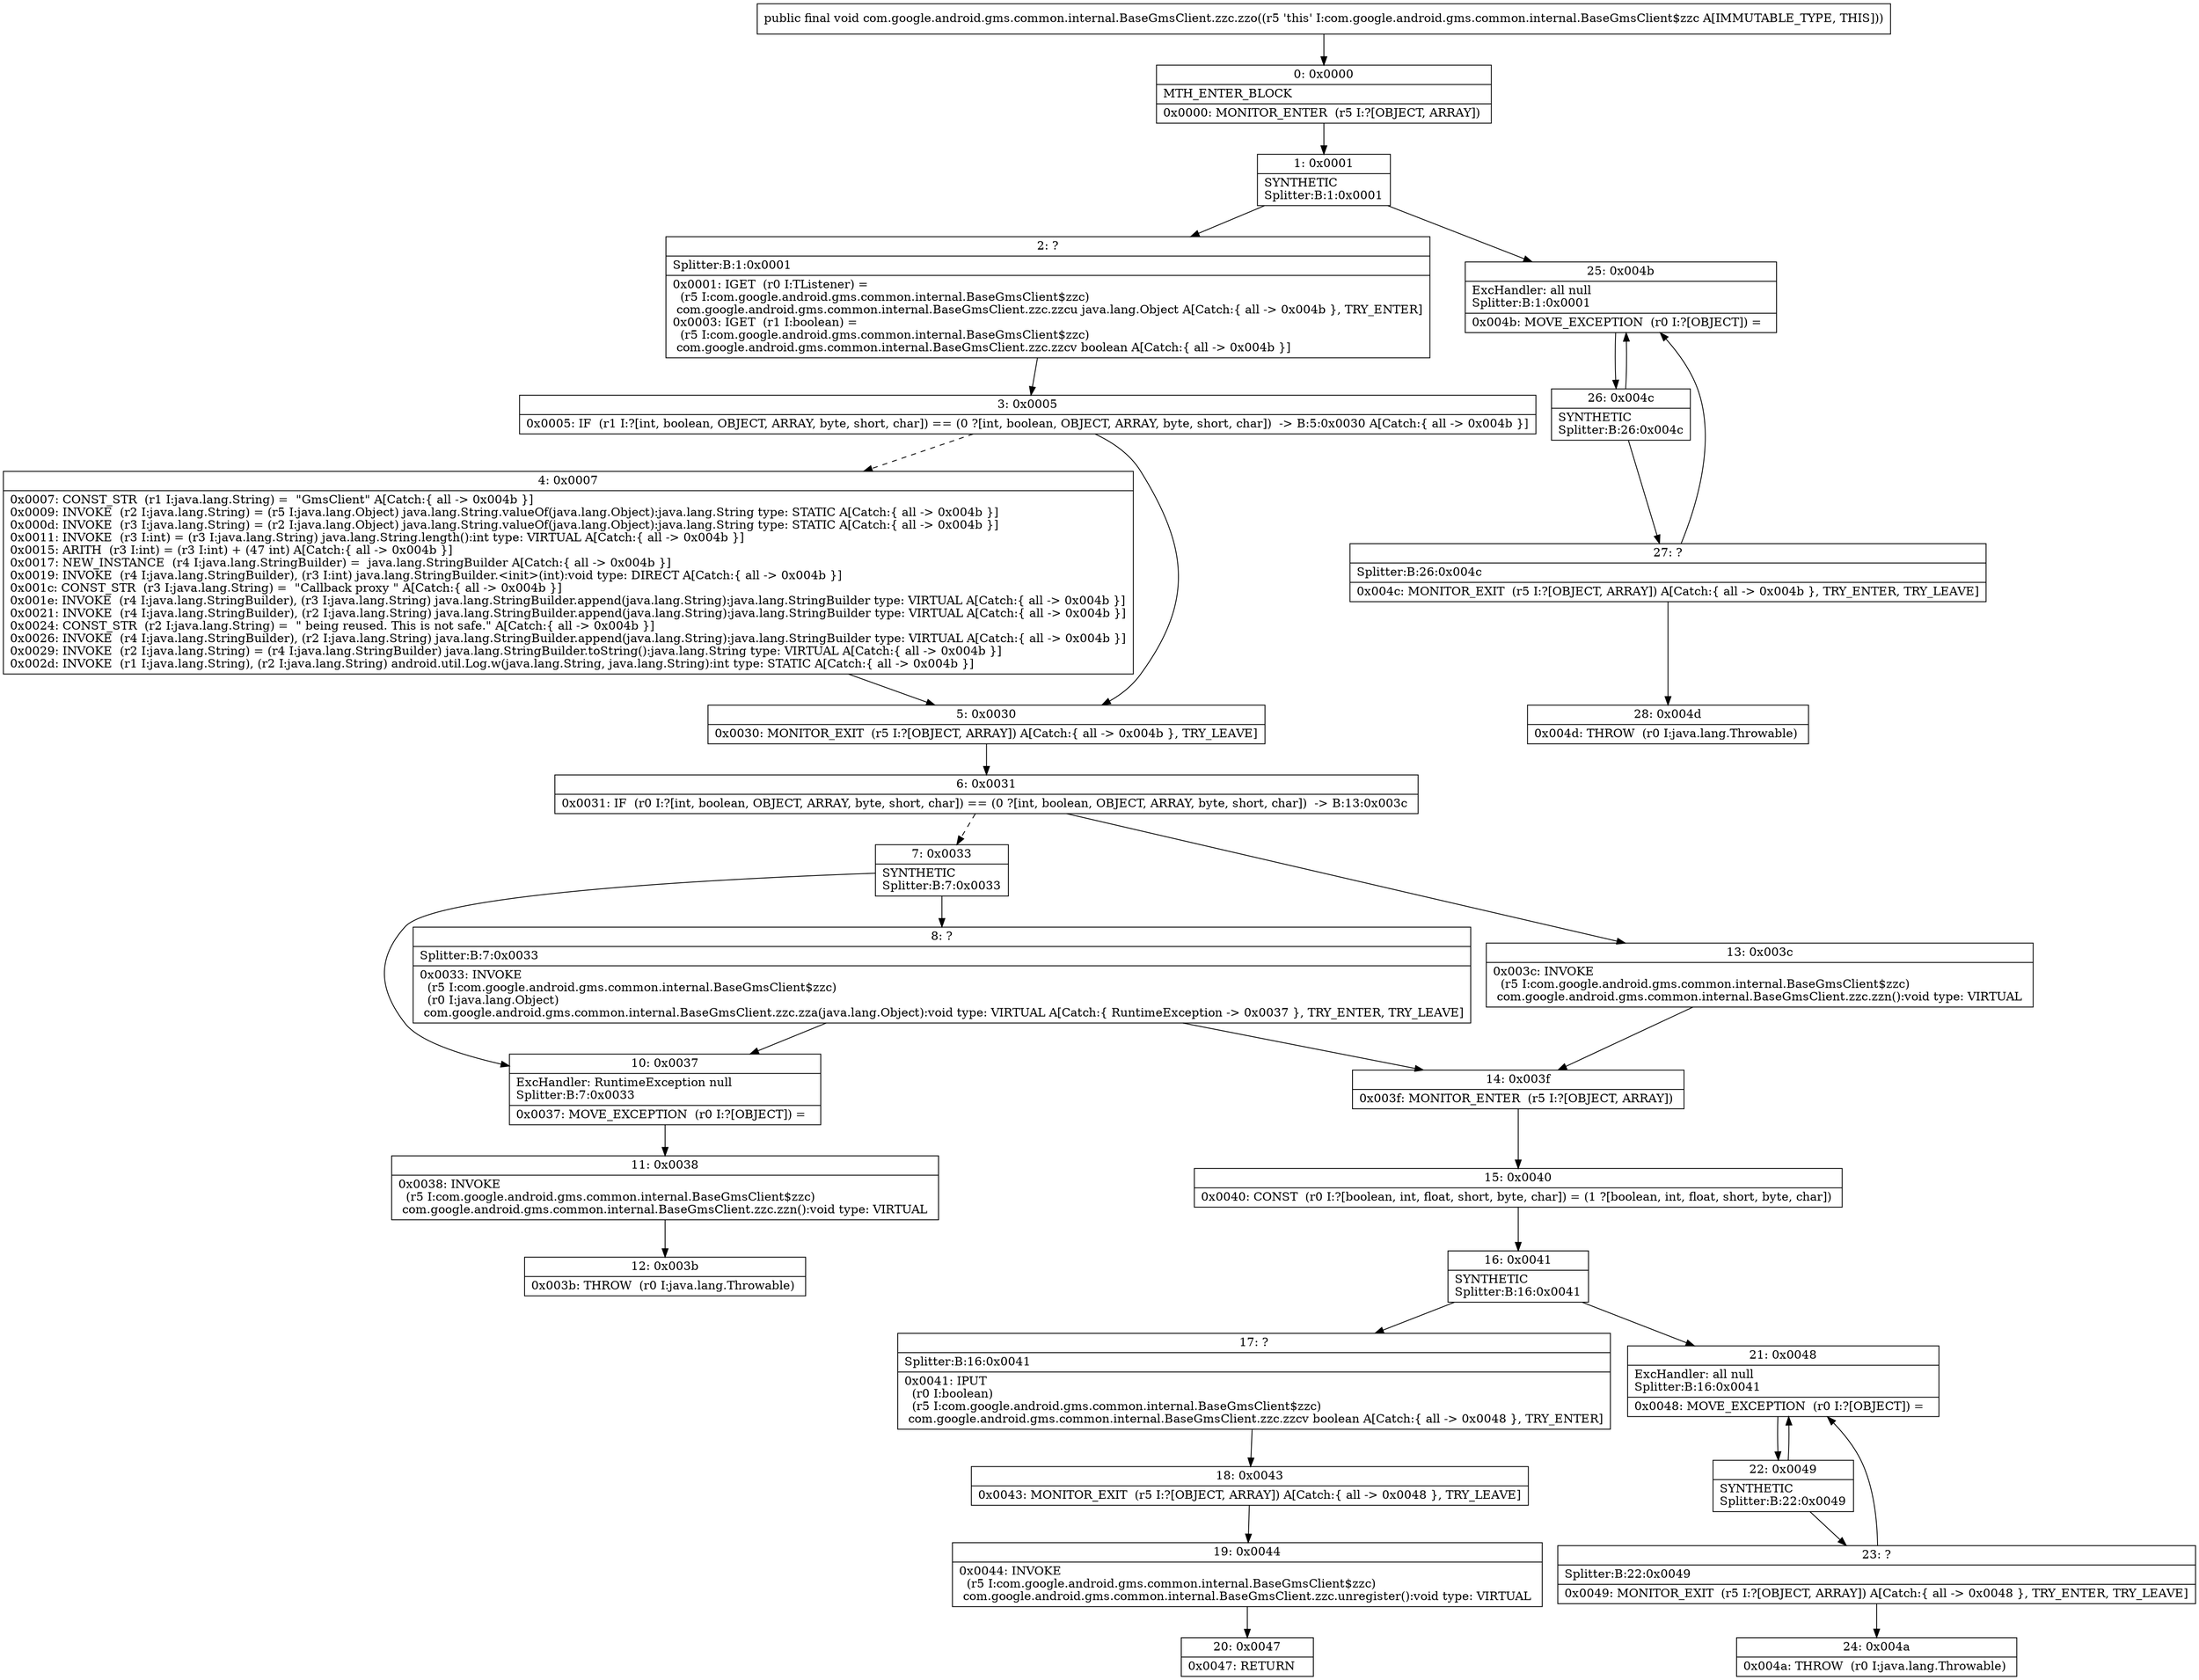 digraph "CFG forcom.google.android.gms.common.internal.BaseGmsClient.zzc.zzo()V" {
Node_0 [shape=record,label="{0\:\ 0x0000|MTH_ENTER_BLOCK\l|0x0000: MONITOR_ENTER  (r5 I:?[OBJECT, ARRAY]) \l}"];
Node_1 [shape=record,label="{1\:\ 0x0001|SYNTHETIC\lSplitter:B:1:0x0001\l}"];
Node_2 [shape=record,label="{2\:\ ?|Splitter:B:1:0x0001\l|0x0001: IGET  (r0 I:TListener) = \l  (r5 I:com.google.android.gms.common.internal.BaseGmsClient$zzc)\l com.google.android.gms.common.internal.BaseGmsClient.zzc.zzcu java.lang.Object A[Catch:\{ all \-\> 0x004b \}, TRY_ENTER]\l0x0003: IGET  (r1 I:boolean) = \l  (r5 I:com.google.android.gms.common.internal.BaseGmsClient$zzc)\l com.google.android.gms.common.internal.BaseGmsClient.zzc.zzcv boolean A[Catch:\{ all \-\> 0x004b \}]\l}"];
Node_3 [shape=record,label="{3\:\ 0x0005|0x0005: IF  (r1 I:?[int, boolean, OBJECT, ARRAY, byte, short, char]) == (0 ?[int, boolean, OBJECT, ARRAY, byte, short, char])  \-\> B:5:0x0030 A[Catch:\{ all \-\> 0x004b \}]\l}"];
Node_4 [shape=record,label="{4\:\ 0x0007|0x0007: CONST_STR  (r1 I:java.lang.String) =  \"GmsClient\" A[Catch:\{ all \-\> 0x004b \}]\l0x0009: INVOKE  (r2 I:java.lang.String) = (r5 I:java.lang.Object) java.lang.String.valueOf(java.lang.Object):java.lang.String type: STATIC A[Catch:\{ all \-\> 0x004b \}]\l0x000d: INVOKE  (r3 I:java.lang.String) = (r2 I:java.lang.Object) java.lang.String.valueOf(java.lang.Object):java.lang.String type: STATIC A[Catch:\{ all \-\> 0x004b \}]\l0x0011: INVOKE  (r3 I:int) = (r3 I:java.lang.String) java.lang.String.length():int type: VIRTUAL A[Catch:\{ all \-\> 0x004b \}]\l0x0015: ARITH  (r3 I:int) = (r3 I:int) + (47 int) A[Catch:\{ all \-\> 0x004b \}]\l0x0017: NEW_INSTANCE  (r4 I:java.lang.StringBuilder) =  java.lang.StringBuilder A[Catch:\{ all \-\> 0x004b \}]\l0x0019: INVOKE  (r4 I:java.lang.StringBuilder), (r3 I:int) java.lang.StringBuilder.\<init\>(int):void type: DIRECT A[Catch:\{ all \-\> 0x004b \}]\l0x001c: CONST_STR  (r3 I:java.lang.String) =  \"Callback proxy \" A[Catch:\{ all \-\> 0x004b \}]\l0x001e: INVOKE  (r4 I:java.lang.StringBuilder), (r3 I:java.lang.String) java.lang.StringBuilder.append(java.lang.String):java.lang.StringBuilder type: VIRTUAL A[Catch:\{ all \-\> 0x004b \}]\l0x0021: INVOKE  (r4 I:java.lang.StringBuilder), (r2 I:java.lang.String) java.lang.StringBuilder.append(java.lang.String):java.lang.StringBuilder type: VIRTUAL A[Catch:\{ all \-\> 0x004b \}]\l0x0024: CONST_STR  (r2 I:java.lang.String) =  \" being reused. This is not safe.\" A[Catch:\{ all \-\> 0x004b \}]\l0x0026: INVOKE  (r4 I:java.lang.StringBuilder), (r2 I:java.lang.String) java.lang.StringBuilder.append(java.lang.String):java.lang.StringBuilder type: VIRTUAL A[Catch:\{ all \-\> 0x004b \}]\l0x0029: INVOKE  (r2 I:java.lang.String) = (r4 I:java.lang.StringBuilder) java.lang.StringBuilder.toString():java.lang.String type: VIRTUAL A[Catch:\{ all \-\> 0x004b \}]\l0x002d: INVOKE  (r1 I:java.lang.String), (r2 I:java.lang.String) android.util.Log.w(java.lang.String, java.lang.String):int type: STATIC A[Catch:\{ all \-\> 0x004b \}]\l}"];
Node_5 [shape=record,label="{5\:\ 0x0030|0x0030: MONITOR_EXIT  (r5 I:?[OBJECT, ARRAY]) A[Catch:\{ all \-\> 0x004b \}, TRY_LEAVE]\l}"];
Node_6 [shape=record,label="{6\:\ 0x0031|0x0031: IF  (r0 I:?[int, boolean, OBJECT, ARRAY, byte, short, char]) == (0 ?[int, boolean, OBJECT, ARRAY, byte, short, char])  \-\> B:13:0x003c \l}"];
Node_7 [shape=record,label="{7\:\ 0x0033|SYNTHETIC\lSplitter:B:7:0x0033\l}"];
Node_8 [shape=record,label="{8\:\ ?|Splitter:B:7:0x0033\l|0x0033: INVOKE  \l  (r5 I:com.google.android.gms.common.internal.BaseGmsClient$zzc)\l  (r0 I:java.lang.Object)\l com.google.android.gms.common.internal.BaseGmsClient.zzc.zza(java.lang.Object):void type: VIRTUAL A[Catch:\{ RuntimeException \-\> 0x0037 \}, TRY_ENTER, TRY_LEAVE]\l}"];
Node_10 [shape=record,label="{10\:\ 0x0037|ExcHandler: RuntimeException null\lSplitter:B:7:0x0033\l|0x0037: MOVE_EXCEPTION  (r0 I:?[OBJECT]) =  \l}"];
Node_11 [shape=record,label="{11\:\ 0x0038|0x0038: INVOKE  \l  (r5 I:com.google.android.gms.common.internal.BaseGmsClient$zzc)\l com.google.android.gms.common.internal.BaseGmsClient.zzc.zzn():void type: VIRTUAL \l}"];
Node_12 [shape=record,label="{12\:\ 0x003b|0x003b: THROW  (r0 I:java.lang.Throwable) \l}"];
Node_13 [shape=record,label="{13\:\ 0x003c|0x003c: INVOKE  \l  (r5 I:com.google.android.gms.common.internal.BaseGmsClient$zzc)\l com.google.android.gms.common.internal.BaseGmsClient.zzc.zzn():void type: VIRTUAL \l}"];
Node_14 [shape=record,label="{14\:\ 0x003f|0x003f: MONITOR_ENTER  (r5 I:?[OBJECT, ARRAY]) \l}"];
Node_15 [shape=record,label="{15\:\ 0x0040|0x0040: CONST  (r0 I:?[boolean, int, float, short, byte, char]) = (1 ?[boolean, int, float, short, byte, char]) \l}"];
Node_16 [shape=record,label="{16\:\ 0x0041|SYNTHETIC\lSplitter:B:16:0x0041\l}"];
Node_17 [shape=record,label="{17\:\ ?|Splitter:B:16:0x0041\l|0x0041: IPUT  \l  (r0 I:boolean)\l  (r5 I:com.google.android.gms.common.internal.BaseGmsClient$zzc)\l com.google.android.gms.common.internal.BaseGmsClient.zzc.zzcv boolean A[Catch:\{ all \-\> 0x0048 \}, TRY_ENTER]\l}"];
Node_18 [shape=record,label="{18\:\ 0x0043|0x0043: MONITOR_EXIT  (r5 I:?[OBJECT, ARRAY]) A[Catch:\{ all \-\> 0x0048 \}, TRY_LEAVE]\l}"];
Node_19 [shape=record,label="{19\:\ 0x0044|0x0044: INVOKE  \l  (r5 I:com.google.android.gms.common.internal.BaseGmsClient$zzc)\l com.google.android.gms.common.internal.BaseGmsClient.zzc.unregister():void type: VIRTUAL \l}"];
Node_20 [shape=record,label="{20\:\ 0x0047|0x0047: RETURN   \l}"];
Node_21 [shape=record,label="{21\:\ 0x0048|ExcHandler: all null\lSplitter:B:16:0x0041\l|0x0048: MOVE_EXCEPTION  (r0 I:?[OBJECT]) =  \l}"];
Node_22 [shape=record,label="{22\:\ 0x0049|SYNTHETIC\lSplitter:B:22:0x0049\l}"];
Node_23 [shape=record,label="{23\:\ ?|Splitter:B:22:0x0049\l|0x0049: MONITOR_EXIT  (r5 I:?[OBJECT, ARRAY]) A[Catch:\{ all \-\> 0x0048 \}, TRY_ENTER, TRY_LEAVE]\l}"];
Node_24 [shape=record,label="{24\:\ 0x004a|0x004a: THROW  (r0 I:java.lang.Throwable) \l}"];
Node_25 [shape=record,label="{25\:\ 0x004b|ExcHandler: all null\lSplitter:B:1:0x0001\l|0x004b: MOVE_EXCEPTION  (r0 I:?[OBJECT]) =  \l}"];
Node_26 [shape=record,label="{26\:\ 0x004c|SYNTHETIC\lSplitter:B:26:0x004c\l}"];
Node_27 [shape=record,label="{27\:\ ?|Splitter:B:26:0x004c\l|0x004c: MONITOR_EXIT  (r5 I:?[OBJECT, ARRAY]) A[Catch:\{ all \-\> 0x004b \}, TRY_ENTER, TRY_LEAVE]\l}"];
Node_28 [shape=record,label="{28\:\ 0x004d|0x004d: THROW  (r0 I:java.lang.Throwable) \l}"];
MethodNode[shape=record,label="{public final void com.google.android.gms.common.internal.BaseGmsClient.zzc.zzo((r5 'this' I:com.google.android.gms.common.internal.BaseGmsClient$zzc A[IMMUTABLE_TYPE, THIS])) }"];
MethodNode -> Node_0;
Node_0 -> Node_1;
Node_1 -> Node_2;
Node_1 -> Node_25;
Node_2 -> Node_3;
Node_3 -> Node_4[style=dashed];
Node_3 -> Node_5;
Node_4 -> Node_5;
Node_5 -> Node_6;
Node_6 -> Node_7[style=dashed];
Node_6 -> Node_13;
Node_7 -> Node_8;
Node_7 -> Node_10;
Node_8 -> Node_10;
Node_8 -> Node_14;
Node_10 -> Node_11;
Node_11 -> Node_12;
Node_13 -> Node_14;
Node_14 -> Node_15;
Node_15 -> Node_16;
Node_16 -> Node_17;
Node_16 -> Node_21;
Node_17 -> Node_18;
Node_18 -> Node_19;
Node_19 -> Node_20;
Node_21 -> Node_22;
Node_22 -> Node_23;
Node_22 -> Node_21;
Node_23 -> Node_24;
Node_23 -> Node_21;
Node_25 -> Node_26;
Node_26 -> Node_27;
Node_26 -> Node_25;
Node_27 -> Node_28;
Node_27 -> Node_25;
}

